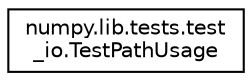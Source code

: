 digraph "Graphical Class Hierarchy"
{
 // LATEX_PDF_SIZE
  edge [fontname="Helvetica",fontsize="10",labelfontname="Helvetica",labelfontsize="10"];
  node [fontname="Helvetica",fontsize="10",shape=record];
  rankdir="LR";
  Node0 [label="numpy.lib.tests.test\l_io.TestPathUsage",height=0.2,width=0.4,color="black", fillcolor="white", style="filled",URL="$classnumpy_1_1lib_1_1tests_1_1test__io_1_1TestPathUsage.html",tooltip=" "];
}
